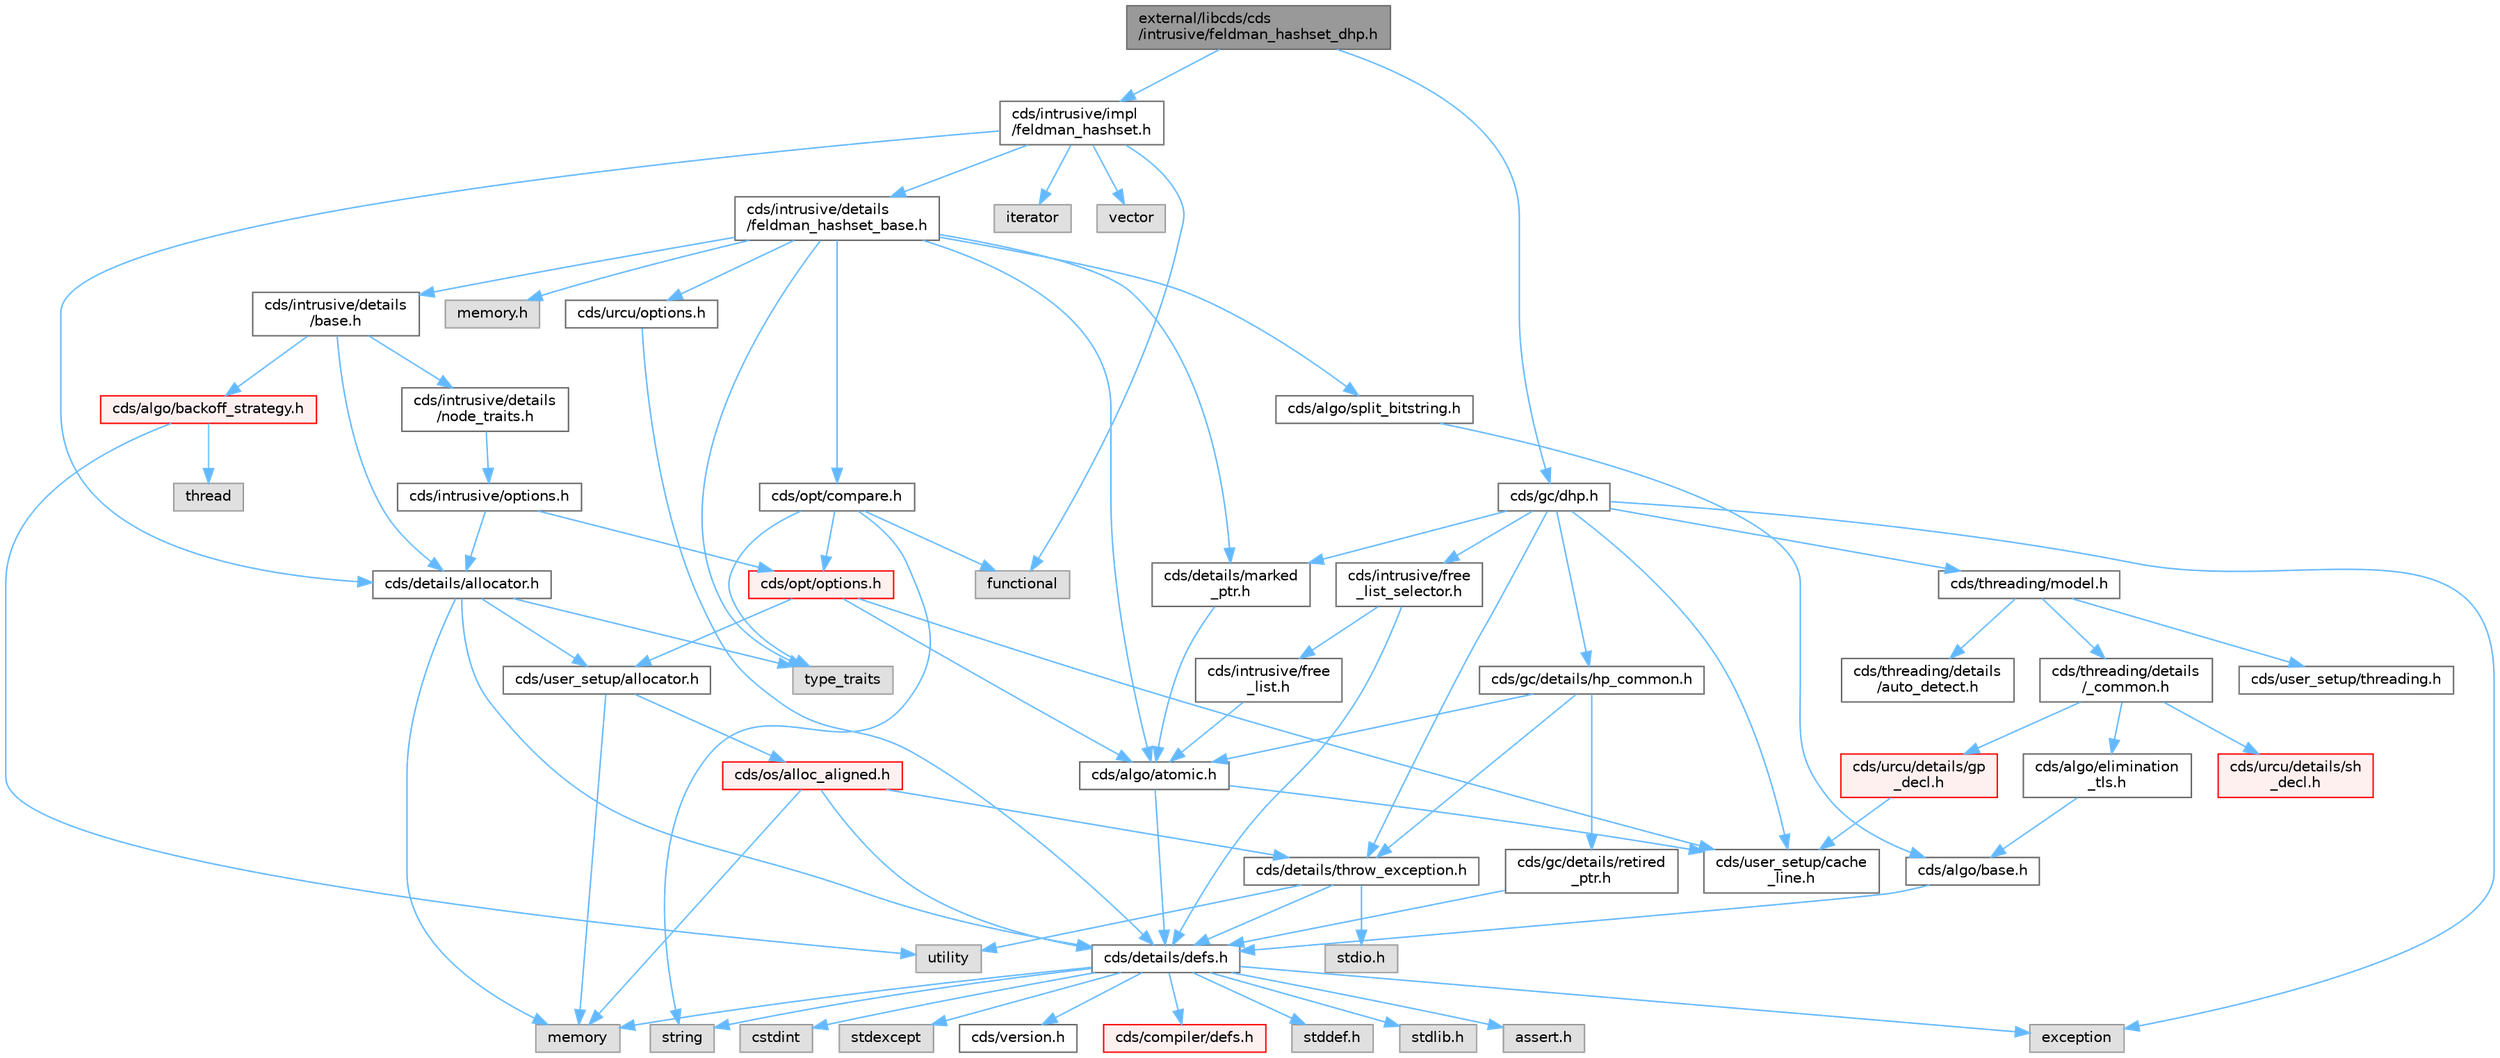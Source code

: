 digraph "external/libcds/cds/intrusive/feldman_hashset_dhp.h"
{
 // LATEX_PDF_SIZE
  bgcolor="transparent";
  edge [fontname=Helvetica,fontsize=10,labelfontname=Helvetica,labelfontsize=10];
  node [fontname=Helvetica,fontsize=10,shape=box,height=0.2,width=0.4];
  Node1 [id="Node000001",label="external/libcds/cds\l/intrusive/feldman_hashset_dhp.h",height=0.2,width=0.4,color="gray40", fillcolor="grey60", style="filled", fontcolor="black",tooltip=" "];
  Node1 -> Node2 [id="edge81_Node000001_Node000002",color="steelblue1",style="solid",tooltip=" "];
  Node2 [id="Node000002",label="cds/intrusive/impl\l/feldman_hashset.h",height=0.2,width=0.4,color="grey40", fillcolor="white", style="filled",URL="$intrusive_2impl_2feldman__hashset_8h.html",tooltip=" "];
  Node2 -> Node3 [id="edge82_Node000002_Node000003",color="steelblue1",style="solid",tooltip=" "];
  Node3 [id="Node000003",label="functional",height=0.2,width=0.4,color="grey60", fillcolor="#E0E0E0", style="filled",tooltip=" "];
  Node2 -> Node4 [id="edge83_Node000002_Node000004",color="steelblue1",style="solid",tooltip=" "];
  Node4 [id="Node000004",label="iterator",height=0.2,width=0.4,color="grey60", fillcolor="#E0E0E0", style="filled",tooltip=" "];
  Node2 -> Node5 [id="edge84_Node000002_Node000005",color="steelblue1",style="solid",tooltip=" "];
  Node5 [id="Node000005",label="vector",height=0.2,width=0.4,color="grey60", fillcolor="#E0E0E0", style="filled",tooltip=" "];
  Node2 -> Node6 [id="edge85_Node000002_Node000006",color="steelblue1",style="solid",tooltip=" "];
  Node6 [id="Node000006",label="cds/intrusive/details\l/feldman_hashset_base.h",height=0.2,width=0.4,color="grey40", fillcolor="white", style="filled",URL="$intrusive_2details_2feldman__hashset__base_8h.html",tooltip=" "];
  Node6 -> Node7 [id="edge86_Node000006_Node000007",color="steelblue1",style="solid",tooltip=" "];
  Node7 [id="Node000007",label="memory.h",height=0.2,width=0.4,color="grey60", fillcolor="#E0E0E0", style="filled",tooltip=" "];
  Node6 -> Node8 [id="edge87_Node000006_Node000008",color="steelblue1",style="solid",tooltip=" "];
  Node8 [id="Node000008",label="type_traits",height=0.2,width=0.4,color="grey60", fillcolor="#E0E0E0", style="filled",tooltip=" "];
  Node6 -> Node9 [id="edge88_Node000006_Node000009",color="steelblue1",style="solid",tooltip=" "];
  Node9 [id="Node000009",label="cds/intrusive/details\l/base.h",height=0.2,width=0.4,color="grey40", fillcolor="white", style="filled",URL="$external_2libcds_2cds_2intrusive_2details_2base_8h.html",tooltip=" "];
  Node9 -> Node10 [id="edge89_Node000009_Node000010",color="steelblue1",style="solid",tooltip=" "];
  Node10 [id="Node000010",label="cds/intrusive/details\l/node_traits.h",height=0.2,width=0.4,color="grey40", fillcolor="white", style="filled",URL="$node__traits_8h.html",tooltip=" "];
  Node10 -> Node11 [id="edge90_Node000010_Node000011",color="steelblue1",style="solid",tooltip=" "];
  Node11 [id="Node000011",label="cds/intrusive/options.h",height=0.2,width=0.4,color="grey40", fillcolor="white", style="filled",URL="$intrusive_2options_8h.html",tooltip=" "];
  Node11 -> Node12 [id="edge91_Node000011_Node000012",color="steelblue1",style="solid",tooltip=" "];
  Node12 [id="Node000012",label="cds/opt/options.h",height=0.2,width=0.4,color="red", fillcolor="#FFF0F0", style="filled",URL="$opt_2options_8h.html",tooltip=" "];
  Node12 -> Node28 [id="edge92_Node000012_Node000028",color="steelblue1",style="solid",tooltip=" "];
  Node28 [id="Node000028",label="cds/user_setup/allocator.h",height=0.2,width=0.4,color="grey40", fillcolor="white", style="filled",URL="$external_2libcds_2cds_2user__setup_2allocator_8h.html",tooltip="Default implementation of allocator classes."];
  Node28 -> Node23 [id="edge93_Node000028_Node000023",color="steelblue1",style="solid",tooltip=" "];
  Node23 [id="Node000023",label="memory",height=0.2,width=0.4,color="grey60", fillcolor="#E0E0E0", style="filled",tooltip=" "];
  Node28 -> Node29 [id="edge94_Node000028_Node000029",color="steelblue1",style="solid",tooltip=" "];
  Node29 [id="Node000029",label="cds/os/alloc_aligned.h",height=0.2,width=0.4,color="red", fillcolor="#FFF0F0", style="filled",URL="$alloc__aligned_8h.html",tooltip=" "];
  Node29 -> Node15 [id="edge95_Node000029_Node000015",color="steelblue1",style="solid",tooltip=" "];
  Node15 [id="Node000015",label="cds/details/defs.h",height=0.2,width=0.4,color="grey40", fillcolor="white", style="filled",URL="$details_2defs_8h.html",tooltip=" "];
  Node15 -> Node16 [id="edge96_Node000015_Node000016",color="steelblue1",style="solid",tooltip=" "];
  Node16 [id="Node000016",label="stddef.h",height=0.2,width=0.4,color="grey60", fillcolor="#E0E0E0", style="filled",tooltip=" "];
  Node15 -> Node17 [id="edge97_Node000015_Node000017",color="steelblue1",style="solid",tooltip=" "];
  Node17 [id="Node000017",label="stdlib.h",height=0.2,width=0.4,color="grey60", fillcolor="#E0E0E0", style="filled",tooltip=" "];
  Node15 -> Node18 [id="edge98_Node000015_Node000018",color="steelblue1",style="solid",tooltip=" "];
  Node18 [id="Node000018",label="assert.h",height=0.2,width=0.4,color="grey60", fillcolor="#E0E0E0", style="filled",tooltip=" "];
  Node15 -> Node19 [id="edge99_Node000015_Node000019",color="steelblue1",style="solid",tooltip=" "];
  Node19 [id="Node000019",label="cstdint",height=0.2,width=0.4,color="grey60", fillcolor="#E0E0E0", style="filled",tooltip=" "];
  Node15 -> Node20 [id="edge100_Node000015_Node000020",color="steelblue1",style="solid",tooltip=" "];
  Node20 [id="Node000020",label="exception",height=0.2,width=0.4,color="grey60", fillcolor="#E0E0E0", style="filled",tooltip=" "];
  Node15 -> Node21 [id="edge101_Node000015_Node000021",color="steelblue1",style="solid",tooltip=" "];
  Node21 [id="Node000021",label="stdexcept",height=0.2,width=0.4,color="grey60", fillcolor="#E0E0E0", style="filled",tooltip=" "];
  Node15 -> Node22 [id="edge102_Node000015_Node000022",color="steelblue1",style="solid",tooltip=" "];
  Node22 [id="Node000022",label="string",height=0.2,width=0.4,color="grey60", fillcolor="#E0E0E0", style="filled",tooltip=" "];
  Node15 -> Node23 [id="edge103_Node000015_Node000023",color="steelblue1",style="solid",tooltip=" "];
  Node15 -> Node24 [id="edge104_Node000015_Node000024",color="steelblue1",style="solid",tooltip=" "];
  Node24 [id="Node000024",label="cds/version.h",height=0.2,width=0.4,color="grey40", fillcolor="white", style="filled",URL="$external_2libcds_2cds_2version_8h.html",tooltip=" "];
  Node15 -> Node25 [id="edge105_Node000015_Node000025",color="steelblue1",style="solid",tooltip=" "];
  Node25 [id="Node000025",label="cds/compiler/defs.h",height=0.2,width=0.4,color="red", fillcolor="#FFF0F0", style="filled",URL="$compiler_2defs_8h.html",tooltip=" "];
  Node29 -> Node23 [id="edge106_Node000029_Node000023",color="steelblue1",style="solid",tooltip=" "];
  Node29 -> Node40 [id="edge107_Node000029_Node000040",color="steelblue1",style="solid",tooltip=" "];
  Node40 [id="Node000040",label="cds/details/throw_exception.h",height=0.2,width=0.4,color="grey40", fillcolor="white", style="filled",URL="$throw__exception_8h.html",tooltip=" "];
  Node40 -> Node15 [id="edge108_Node000040_Node000015",color="steelblue1",style="solid",tooltip=" "];
  Node40 -> Node41 [id="edge109_Node000040_Node000041",color="steelblue1",style="solid",tooltip=" "];
  Node41 [id="Node000041",label="stdio.h",height=0.2,width=0.4,color="grey60", fillcolor="#E0E0E0", style="filled",tooltip=" "];
  Node40 -> Node42 [id="edge110_Node000040_Node000042",color="steelblue1",style="solid",tooltip=" "];
  Node42 [id="Node000042",label="utility",height=0.2,width=0.4,color="grey60", fillcolor="#E0E0E0", style="filled",tooltip=" "];
  Node12 -> Node43 [id="edge111_Node000012_Node000043",color="steelblue1",style="solid",tooltip=" "];
  Node43 [id="Node000043",label="cds/user_setup/cache\l_line.h",height=0.2,width=0.4,color="grey40", fillcolor="white", style="filled",URL="$cache__line_8h.html",tooltip="Cache-line size definition"];
  Node12 -> Node44 [id="edge112_Node000012_Node000044",color="steelblue1",style="solid",tooltip=" "];
  Node44 [id="Node000044",label="cds/algo/atomic.h",height=0.2,width=0.4,color="grey40", fillcolor="white", style="filled",URL="$external_2libcds_2cds_2algo_2atomic_8h.html",tooltip=" "];
  Node44 -> Node15 [id="edge113_Node000044_Node000015",color="steelblue1",style="solid",tooltip=" "];
  Node44 -> Node43 [id="edge114_Node000044_Node000043",color="steelblue1",style="solid",tooltip=" "];
  Node11 -> Node45 [id="edge115_Node000011_Node000045",color="steelblue1",style="solid",tooltip=" "];
  Node45 [id="Node000045",label="cds/details/allocator.h",height=0.2,width=0.4,color="grey40", fillcolor="white", style="filled",URL="$external_2libcds_2cds_2details_2allocator_8h.html",tooltip=" "];
  Node45 -> Node8 [id="edge116_Node000045_Node000008",color="steelblue1",style="solid",tooltip=" "];
  Node45 -> Node23 [id="edge117_Node000045_Node000023",color="steelblue1",style="solid",tooltip=" "];
  Node45 -> Node15 [id="edge118_Node000045_Node000015",color="steelblue1",style="solid",tooltip=" "];
  Node45 -> Node28 [id="edge119_Node000045_Node000028",color="steelblue1",style="solid",tooltip=" "];
  Node9 -> Node45 [id="edge120_Node000009_Node000045",color="steelblue1",style="solid",tooltip=" "];
  Node9 -> Node46 [id="edge121_Node000009_Node000046",color="steelblue1",style="solid",tooltip=" "];
  Node46 [id="Node000046",label="cds/algo/backoff_strategy.h",height=0.2,width=0.4,color="red", fillcolor="#FFF0F0", style="filled",URL="$backoff__strategy_8h.html",tooltip=" "];
  Node46 -> Node42 [id="edge122_Node000046_Node000042",color="steelblue1",style="solid",tooltip=" "];
  Node46 -> Node38 [id="edge123_Node000046_Node000038",color="steelblue1",style="solid",tooltip=" "];
  Node38 [id="Node000038",label="thread",height=0.2,width=0.4,color="grey60", fillcolor="#E0E0E0", style="filled",tooltip=" "];
  Node6 -> Node50 [id="edge124_Node000006_Node000050",color="steelblue1",style="solid",tooltip=" "];
  Node50 [id="Node000050",label="cds/opt/compare.h",height=0.2,width=0.4,color="grey40", fillcolor="white", style="filled",URL="$external_2libcds_2cds_2opt_2compare_8h.html",tooltip=" "];
  Node50 -> Node8 [id="edge125_Node000050_Node000008",color="steelblue1",style="solid",tooltip=" "];
  Node50 -> Node3 [id="edge126_Node000050_Node000003",color="steelblue1",style="solid",tooltip=" "];
  Node50 -> Node22 [id="edge127_Node000050_Node000022",color="steelblue1",style="solid",tooltip=" "];
  Node50 -> Node12 [id="edge128_Node000050_Node000012",color="steelblue1",style="solid",tooltip=" "];
  Node6 -> Node44 [id="edge129_Node000006_Node000044",color="steelblue1",style="solid",tooltip=" "];
  Node6 -> Node51 [id="edge130_Node000006_Node000051",color="steelblue1",style="solid",tooltip=" "];
  Node51 [id="Node000051",label="cds/algo/split_bitstring.h",height=0.2,width=0.4,color="grey40", fillcolor="white", style="filled",URL="$split__bitstring_8h.html",tooltip=" "];
  Node51 -> Node52 [id="edge131_Node000051_Node000052",color="steelblue1",style="solid",tooltip=" "];
  Node52 [id="Node000052",label="cds/algo/base.h",height=0.2,width=0.4,color="grey40", fillcolor="white", style="filled",URL="$external_2libcds_2cds_2algo_2base_8h.html",tooltip=" "];
  Node52 -> Node15 [id="edge132_Node000052_Node000015",color="steelblue1",style="solid",tooltip=" "];
  Node6 -> Node53 [id="edge133_Node000006_Node000053",color="steelblue1",style="solid",tooltip=" "];
  Node53 [id="Node000053",label="cds/details/marked\l_ptr.h",height=0.2,width=0.4,color="grey40", fillcolor="white", style="filled",URL="$marked__ptr_8h.html",tooltip=" "];
  Node53 -> Node44 [id="edge134_Node000053_Node000044",color="steelblue1",style="solid",tooltip=" "];
  Node6 -> Node54 [id="edge135_Node000006_Node000054",color="steelblue1",style="solid",tooltip=" "];
  Node54 [id="Node000054",label="cds/urcu/options.h",height=0.2,width=0.4,color="grey40", fillcolor="white", style="filled",URL="$urcu_2options_8h.html",tooltip=" "];
  Node54 -> Node15 [id="edge136_Node000054_Node000015",color="steelblue1",style="solid",tooltip=" "];
  Node2 -> Node45 [id="edge137_Node000002_Node000045",color="steelblue1",style="solid",tooltip=" "];
  Node1 -> Node55 [id="edge138_Node000001_Node000055",color="steelblue1",style="solid",tooltip=" "];
  Node55 [id="Node000055",label="cds/gc/dhp.h",height=0.2,width=0.4,color="grey40", fillcolor="white", style="filled",URL="$dhp_8h.html",tooltip=" "];
  Node55 -> Node20 [id="edge139_Node000055_Node000020",color="steelblue1",style="solid",tooltip=" "];
  Node55 -> Node56 [id="edge140_Node000055_Node000056",color="steelblue1",style="solid",tooltip=" "];
  Node56 [id="Node000056",label="cds/gc/details/hp_common.h",height=0.2,width=0.4,color="grey40", fillcolor="white", style="filled",URL="$hp__common_8h.html",tooltip=" "];
  Node56 -> Node44 [id="edge141_Node000056_Node000044",color="steelblue1",style="solid",tooltip=" "];
  Node56 -> Node57 [id="edge142_Node000056_Node000057",color="steelblue1",style="solid",tooltip=" "];
  Node57 [id="Node000057",label="cds/gc/details/retired\l_ptr.h",height=0.2,width=0.4,color="grey40", fillcolor="white", style="filled",URL="$retired__ptr_8h.html",tooltip=" "];
  Node57 -> Node15 [id="edge143_Node000057_Node000015",color="steelblue1",style="solid",tooltip=" "];
  Node56 -> Node40 [id="edge144_Node000056_Node000040",color="steelblue1",style="solid",tooltip=" "];
  Node55 -> Node58 [id="edge145_Node000055_Node000058",color="steelblue1",style="solid",tooltip=" "];
  Node58 [id="Node000058",label="cds/threading/model.h",height=0.2,width=0.4,color="grey40", fillcolor="white", style="filled",URL="$model_8h.html",tooltip=" "];
  Node58 -> Node59 [id="edge146_Node000058_Node000059",color="steelblue1",style="solid",tooltip=" "];
  Node59 [id="Node000059",label="cds/threading/details\l/_common.h",height=0.2,width=0.4,color="grey40", fillcolor="white", style="filled",URL="$__common_8h.html",tooltip=" "];
  Node59 -> Node60 [id="edge147_Node000059_Node000060",color="steelblue1",style="solid",tooltip=" "];
  Node60 [id="Node000060",label="cds/urcu/details/gp\l_decl.h",height=0.2,width=0.4,color="red", fillcolor="#FFF0F0", style="filled",URL="$gp__decl_8h.html",tooltip=" "];
  Node60 -> Node43 [id="edge148_Node000060_Node000043",color="steelblue1",style="solid",tooltip=" "];
  Node59 -> Node65 [id="edge149_Node000059_Node000065",color="steelblue1",style="solid",tooltip=" "];
  Node65 [id="Node000065",label="cds/urcu/details/sh\l_decl.h",height=0.2,width=0.4,color="red", fillcolor="#FFF0F0", style="filled",URL="$sh__decl_8h.html",tooltip=" "];
  Node59 -> Node66 [id="edge150_Node000059_Node000066",color="steelblue1",style="solid",tooltip=" "];
  Node66 [id="Node000066",label="cds/algo/elimination\l_tls.h",height=0.2,width=0.4,color="grey40", fillcolor="white", style="filled",URL="$elimination__tls_8h.html",tooltip=" "];
  Node66 -> Node52 [id="edge151_Node000066_Node000052",color="steelblue1",style="solid",tooltip=" "];
  Node58 -> Node67 [id="edge152_Node000058_Node000067",color="steelblue1",style="solid",tooltip=" "];
  Node67 [id="Node000067",label="cds/user_setup/threading.h",height=0.2,width=0.4,color="grey40", fillcolor="white", style="filled",URL="$external_2libcds_2cds_2user__setup_2threading_8h.html",tooltip=" "];
  Node58 -> Node68 [id="edge153_Node000058_Node000068",color="steelblue1",style="solid",tooltip=" "];
  Node68 [id="Node000068",label="cds/threading/details\l/auto_detect.h",height=0.2,width=0.4,color="grey40", fillcolor="white", style="filled",URL="$auto__detect_8h.html",tooltip=" "];
  Node55 -> Node69 [id="edge154_Node000055_Node000069",color="steelblue1",style="solid",tooltip=" "];
  Node69 [id="Node000069",label="cds/intrusive/free\l_list_selector.h",height=0.2,width=0.4,color="grey40", fillcolor="white", style="filled",URL="$free__list__selector_8h.html",tooltip=" "];
  Node69 -> Node15 [id="edge155_Node000069_Node000015",color="steelblue1",style="solid",tooltip=" "];
  Node69 -> Node70 [id="edge156_Node000069_Node000070",color="steelblue1",style="solid",tooltip=" "];
  Node70 [id="Node000070",label="cds/intrusive/free\l_list.h",height=0.2,width=0.4,color="grey40", fillcolor="white", style="filled",URL="$free__list_8h.html",tooltip=" "];
  Node70 -> Node44 [id="edge157_Node000070_Node000044",color="steelblue1",style="solid",tooltip=" "];
  Node55 -> Node40 [id="edge158_Node000055_Node000040",color="steelblue1",style="solid",tooltip=" "];
  Node55 -> Node53 [id="edge159_Node000055_Node000053",color="steelblue1",style="solid",tooltip=" "];
  Node55 -> Node43 [id="edge160_Node000055_Node000043",color="steelblue1",style="solid",tooltip=" "];
}
